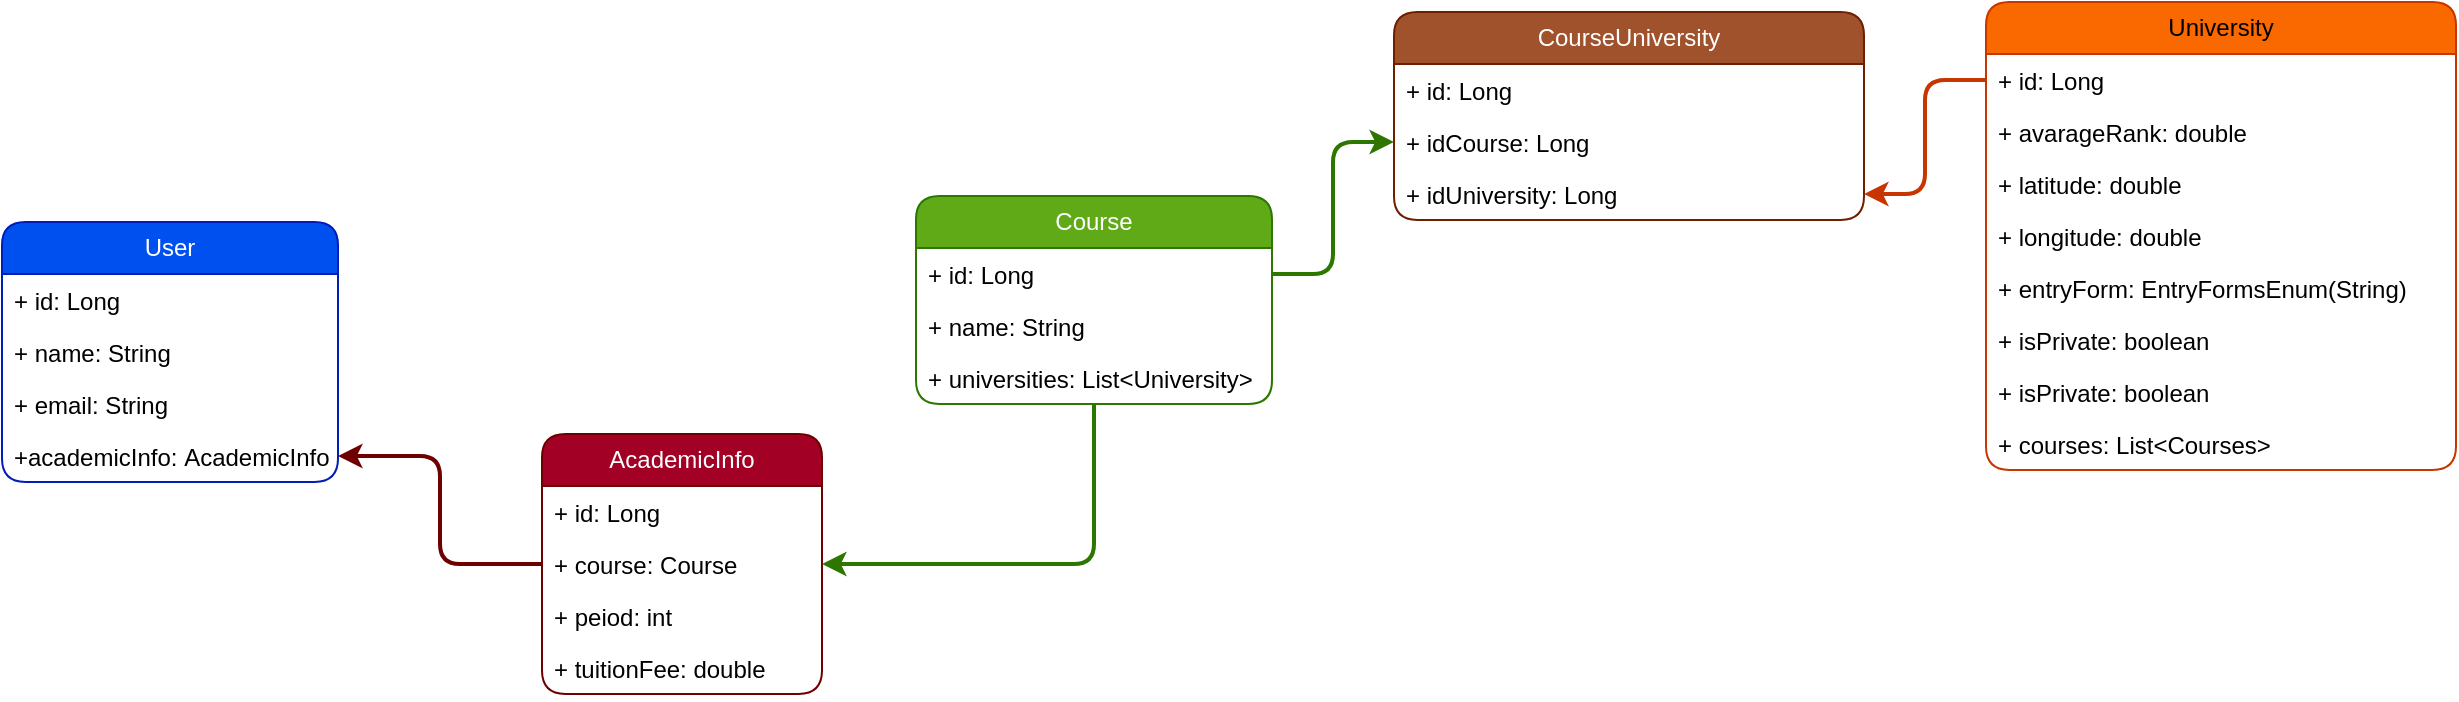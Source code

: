 <mxfile version="26.0.16">
  <diagram name="Página-1" id="Cqr7dzjxiVYe6bI_KbVx">
    <mxGraphModel dx="1657" dy="1020" grid="0" gridSize="10" guides="1" tooltips="1" connect="1" arrows="1" fold="1" page="0" pageScale="1" pageWidth="827" pageHeight="1169" math="0" shadow="0">
      <root>
        <mxCell id="0" />
        <mxCell id="1" parent="0" />
        <mxCell id="s6dgGAL5ziLIxhIKajz9-5" value="User" style="swimlane;fontStyle=0;childLayout=stackLayout;horizontal=1;startSize=26;fillColor=#0050ef;horizontalStack=0;resizeParent=1;resizeParentMax=0;resizeLast=0;collapsible=1;marginBottom=0;whiteSpace=wrap;html=1;rounded=1;fontColor=#ffffff;strokeColor=#001DBC;" parent="1" vertex="1">
          <mxGeometry x="-176" y="-258" width="168" height="130" as="geometry">
            <mxRectangle x="-26" y="-60" width="60" height="26" as="alternateBounds" />
          </mxGeometry>
        </mxCell>
        <mxCell id="s6dgGAL5ziLIxhIKajz9-6" value="+ id: Long" style="text;strokeColor=none;fillColor=none;align=left;verticalAlign=top;spacingLeft=4;spacingRight=4;overflow=hidden;rotatable=0;points=[[0,0.5],[1,0.5]];portConstraint=eastwest;whiteSpace=wrap;html=1;rounded=1;" parent="s6dgGAL5ziLIxhIKajz9-5" vertex="1">
          <mxGeometry y="26" width="168" height="26" as="geometry" />
        </mxCell>
        <mxCell id="s6dgGAL5ziLIxhIKajz9-7" value="+ name: String" style="text;strokeColor=none;fillColor=none;align=left;verticalAlign=top;spacingLeft=4;spacingRight=4;overflow=hidden;rotatable=0;points=[[0,0.5],[1,0.5]];portConstraint=eastwest;whiteSpace=wrap;html=1;rounded=1;" parent="s6dgGAL5ziLIxhIKajz9-5" vertex="1">
          <mxGeometry y="52" width="168" height="26" as="geometry" />
        </mxCell>
        <mxCell id="s6dgGAL5ziLIxhIKajz9-8" value="+ email: String" style="text;strokeColor=none;fillColor=none;align=left;verticalAlign=top;spacingLeft=4;spacingRight=4;overflow=hidden;rotatable=0;points=[[0,0.5],[1,0.5]];portConstraint=eastwest;whiteSpace=wrap;html=1;rounded=1;" parent="s6dgGAL5ziLIxhIKajz9-5" vertex="1">
          <mxGeometry y="78" width="168" height="26" as="geometry" />
        </mxCell>
        <mxCell id="fWeYtY6uwXe9H0jsyh2D-9" value="+academicInfo:&amp;nbsp;&lt;span style=&quot;text-align: center;&quot;&gt;AcademicInfo&lt;/span&gt;" style="text;strokeColor=none;fillColor=none;align=left;verticalAlign=top;spacingLeft=4;spacingRight=4;overflow=hidden;rotatable=0;points=[[0,0.5],[1,0.5]];portConstraint=eastwest;whiteSpace=wrap;html=1;rounded=1;" parent="s6dgGAL5ziLIxhIKajz9-5" vertex="1">
          <mxGeometry y="104" width="168" height="26" as="geometry" />
        </mxCell>
        <mxCell id="fWeYtY6uwXe9H0jsyh2D-16" style="edgeStyle=orthogonalEdgeStyle;rounded=1;orthogonalLoop=1;jettySize=auto;html=1;strokeColor=#6F0000;curved=0;fillColor=#a20025;strokeWidth=2;" parent="1" source="fWeYtY6uwXe9H0jsyh2D-5" target="fWeYtY6uwXe9H0jsyh2D-9" edge="1">
          <mxGeometry relative="1" as="geometry" />
        </mxCell>
        <mxCell id="fWeYtY6uwXe9H0jsyh2D-5" value="AcademicInfo" style="swimlane;fontStyle=0;childLayout=stackLayout;horizontal=1;startSize=26;fillColor=#a20025;horizontalStack=0;resizeParent=1;resizeParentMax=0;resizeLast=0;collapsible=1;marginBottom=0;whiteSpace=wrap;html=1;rounded=1;fontColor=#ffffff;strokeColor=#6F0000;" parent="1" vertex="1">
          <mxGeometry x="94" y="-152" width="140" height="130" as="geometry">
            <mxRectangle x="388" y="-18" width="108" height="26" as="alternateBounds" />
          </mxGeometry>
        </mxCell>
        <mxCell id="fWeYtY6uwXe9H0jsyh2D-6" value="+ id: Long" style="text;strokeColor=none;fillColor=none;align=left;verticalAlign=top;spacingLeft=4;spacingRight=4;overflow=hidden;rotatable=0;points=[[0,0.5],[1,0.5]];portConstraint=eastwest;whiteSpace=wrap;html=1;rounded=1;" parent="fWeYtY6uwXe9H0jsyh2D-5" vertex="1">
          <mxGeometry y="26" width="140" height="26" as="geometry" />
        </mxCell>
        <mxCell id="fWeYtY6uwXe9H0jsyh2D-8" value="+ course: Course" style="text;strokeColor=none;fillColor=none;align=left;verticalAlign=top;spacingLeft=4;spacingRight=4;overflow=hidden;rotatable=0;points=[[0,0.5],[1,0.5]];portConstraint=eastwest;whiteSpace=wrap;html=1;rounded=1;" parent="fWeYtY6uwXe9H0jsyh2D-5" vertex="1">
          <mxGeometry y="52" width="140" height="26" as="geometry" />
        </mxCell>
        <mxCell id="fWeYtY6uwXe9H0jsyh2D-7" value="+ peiod: int" style="text;strokeColor=none;fillColor=none;align=left;verticalAlign=top;spacingLeft=4;spacingRight=4;overflow=hidden;rotatable=0;points=[[0,0.5],[1,0.5]];portConstraint=eastwest;whiteSpace=wrap;html=1;rounded=1;" parent="fWeYtY6uwXe9H0jsyh2D-5" vertex="1">
          <mxGeometry y="78" width="140" height="26" as="geometry" />
        </mxCell>
        <mxCell id="fWeYtY6uwXe9H0jsyh2D-15" value="+ tuitionFee: double" style="text;strokeColor=none;fillColor=none;align=left;verticalAlign=top;spacingLeft=4;spacingRight=4;overflow=hidden;rotatable=0;points=[[0,0.5],[1,0.5]];portConstraint=eastwest;whiteSpace=wrap;html=1;rounded=1;" parent="fWeYtY6uwXe9H0jsyh2D-5" vertex="1">
          <mxGeometry y="104" width="140" height="26" as="geometry" />
        </mxCell>
        <mxCell id="fWeYtY6uwXe9H0jsyh2D-17" style="edgeStyle=orthogonalEdgeStyle;rounded=1;orthogonalLoop=1;jettySize=auto;html=1;entryX=1;entryY=0.5;entryDx=0;entryDy=0;fillColor=#60a917;strokeColor=#2D7600;strokeWidth=2;" parent="1" source="fWeYtY6uwXe9H0jsyh2D-10" target="fWeYtY6uwXe9H0jsyh2D-8" edge="1">
          <mxGeometry relative="1" as="geometry" />
        </mxCell>
        <mxCell id="fWeYtY6uwXe9H0jsyh2D-10" value="Course" style="swimlane;fontStyle=0;childLayout=stackLayout;horizontal=1;startSize=26;fillColor=#60a917;horizontalStack=0;resizeParent=1;resizeParentMax=0;resizeLast=0;collapsible=1;marginBottom=0;whiteSpace=wrap;html=1;rounded=1;fontColor=#ffffff;strokeColor=#2D7600;" parent="1" vertex="1">
          <mxGeometry x="281" y="-271" width="178" height="104" as="geometry">
            <mxRectangle x="468" y="-210" width="74" height="26" as="alternateBounds" />
          </mxGeometry>
        </mxCell>
        <mxCell id="fWeYtY6uwXe9H0jsyh2D-11" value="+ id: Long" style="text;strokeColor=none;fillColor=none;align=left;verticalAlign=top;spacingLeft=4;spacingRight=4;overflow=hidden;rotatable=0;points=[[0,0.5],[1,0.5]];portConstraint=eastwest;whiteSpace=wrap;html=1;rounded=1;" parent="fWeYtY6uwXe9H0jsyh2D-10" vertex="1">
          <mxGeometry y="26" width="178" height="26" as="geometry" />
        </mxCell>
        <mxCell id="fWeYtY6uwXe9H0jsyh2D-12" value="+ name: String" style="text;strokeColor=none;fillColor=none;align=left;verticalAlign=top;spacingLeft=4;spacingRight=4;overflow=hidden;rotatable=0;points=[[0,0.5],[1,0.5]];portConstraint=eastwest;whiteSpace=wrap;html=1;rounded=1;" parent="fWeYtY6uwXe9H0jsyh2D-10" vertex="1">
          <mxGeometry y="52" width="178" height="26" as="geometry" />
        </mxCell>
        <mxCell id="MLrKcKvaRyMejJo96vpL-12" value="+ universities: List&amp;lt;University&amp;gt;" style="text;strokeColor=none;fillColor=none;align=left;verticalAlign=top;spacingLeft=4;spacingRight=4;overflow=hidden;rotatable=0;points=[[0,0.5],[1,0.5]];portConstraint=eastwest;whiteSpace=wrap;html=1;rounded=1;" vertex="1" parent="fWeYtY6uwXe9H0jsyh2D-10">
          <mxGeometry y="78" width="178" height="26" as="geometry" />
        </mxCell>
        <mxCell id="fWeYtY6uwXe9H0jsyh2D-20" value="University" style="swimlane;fontStyle=0;childLayout=stackLayout;horizontal=1;startSize=26;fillColor=#fa6800;horizontalStack=0;resizeParent=1;resizeParentMax=0;resizeLast=0;collapsible=1;marginBottom=0;whiteSpace=wrap;html=1;rounded=1;strokeColor=#C73500;fontColor=#000000;" parent="1" vertex="1">
          <mxGeometry x="816" y="-368" width="235" height="234" as="geometry">
            <mxRectangle x="388" y="-18" width="108" height="26" as="alternateBounds" />
          </mxGeometry>
        </mxCell>
        <mxCell id="fWeYtY6uwXe9H0jsyh2D-21" value="+ id: Long" style="text;strokeColor=none;fillColor=none;align=left;verticalAlign=top;spacingLeft=4;spacingRight=4;overflow=hidden;rotatable=0;points=[[0,0.5],[1,0.5]];portConstraint=eastwest;whiteSpace=wrap;html=1;rounded=1;" parent="fWeYtY6uwXe9H0jsyh2D-20" vertex="1">
          <mxGeometry y="26" width="235" height="26" as="geometry" />
        </mxCell>
        <mxCell id="fWeYtY6uwXe9H0jsyh2D-25" value="+ avarageRank: double" style="text;strokeColor=none;fillColor=none;align=left;verticalAlign=top;spacingLeft=4;spacingRight=4;overflow=hidden;rotatable=0;points=[[0,0.5],[1,0.5]];portConstraint=eastwest;whiteSpace=wrap;html=1;rounded=1;" parent="fWeYtY6uwXe9H0jsyh2D-20" vertex="1">
          <mxGeometry y="52" width="235" height="26" as="geometry" />
        </mxCell>
        <mxCell id="fWeYtY6uwXe9H0jsyh2D-23" value="+ latitude: double" style="text;strokeColor=none;fillColor=none;align=left;verticalAlign=top;spacingLeft=4;spacingRight=4;overflow=hidden;rotatable=0;points=[[0,0.5],[1,0.5]];portConstraint=eastwest;whiteSpace=wrap;html=1;rounded=1;" parent="fWeYtY6uwXe9H0jsyh2D-20" vertex="1">
          <mxGeometry y="78" width="235" height="26" as="geometry" />
        </mxCell>
        <mxCell id="fWeYtY6uwXe9H0jsyh2D-26" value="+ longitude: double" style="text;strokeColor=none;fillColor=none;align=left;verticalAlign=top;spacingLeft=4;spacingRight=4;overflow=hidden;rotatable=0;points=[[0,0.5],[1,0.5]];portConstraint=eastwest;whiteSpace=wrap;html=1;rounded=1;" parent="fWeYtY6uwXe9H0jsyh2D-20" vertex="1">
          <mxGeometry y="104" width="235" height="26" as="geometry" />
        </mxCell>
        <mxCell id="MLrKcKvaRyMejJo96vpL-1" value="+ entryForm: EntryFormsEnum(String)" style="text;strokeColor=none;fillColor=none;align=left;verticalAlign=top;spacingLeft=4;spacingRight=4;overflow=hidden;rotatable=0;points=[[0,0.5],[1,0.5]];portConstraint=eastwest;whiteSpace=wrap;html=1;rounded=1;" vertex="1" parent="fWeYtY6uwXe9H0jsyh2D-20">
          <mxGeometry y="130" width="235" height="26" as="geometry" />
        </mxCell>
        <mxCell id="MLrKcKvaRyMejJo96vpL-25" value="+ isPrivate: boolean" style="text;strokeColor=none;fillColor=none;align=left;verticalAlign=top;spacingLeft=4;spacingRight=4;overflow=hidden;rotatable=0;points=[[0,0.5],[1,0.5]];portConstraint=eastwest;whiteSpace=wrap;html=1;rounded=1;" vertex="1" parent="fWeYtY6uwXe9H0jsyh2D-20">
          <mxGeometry y="156" width="235" height="26" as="geometry" />
        </mxCell>
        <mxCell id="MLrKcKvaRyMejJo96vpL-2" value="+ isPrivate: boolean" style="text;strokeColor=none;fillColor=none;align=left;verticalAlign=top;spacingLeft=4;spacingRight=4;overflow=hidden;rotatable=0;points=[[0,0.5],[1,0.5]];portConstraint=eastwest;whiteSpace=wrap;html=1;rounded=1;" vertex="1" parent="fWeYtY6uwXe9H0jsyh2D-20">
          <mxGeometry y="182" width="235" height="26" as="geometry" />
        </mxCell>
        <mxCell id="MLrKcKvaRyMejJo96vpL-11" value="+ courses: List&amp;lt;Courses&amp;gt;" style="text;strokeColor=none;fillColor=none;align=left;verticalAlign=top;spacingLeft=4;spacingRight=4;overflow=hidden;rotatable=0;points=[[0,0.5],[1,0.5]];portConstraint=eastwest;whiteSpace=wrap;html=1;rounded=1;" vertex="1" parent="fWeYtY6uwXe9H0jsyh2D-20">
          <mxGeometry y="208" width="235" height="26" as="geometry" />
        </mxCell>
        <mxCell id="MLrKcKvaRyMejJo96vpL-14" value="CourseUniversity" style="swimlane;fontStyle=0;childLayout=stackLayout;horizontal=1;startSize=26;fillColor=#a0522d;horizontalStack=0;resizeParent=1;resizeParentMax=0;resizeLast=0;collapsible=1;marginBottom=0;whiteSpace=wrap;html=1;rounded=1;strokeColor=#6D1F00;fontColor=#ffffff;" vertex="1" parent="1">
          <mxGeometry x="520" y="-363" width="235" height="104" as="geometry">
            <mxRectangle x="388" y="-18" width="108" height="26" as="alternateBounds" />
          </mxGeometry>
        </mxCell>
        <mxCell id="MLrKcKvaRyMejJo96vpL-15" value="+ id: Long" style="text;strokeColor=none;fillColor=none;align=left;verticalAlign=top;spacingLeft=4;spacingRight=4;overflow=hidden;rotatable=0;points=[[0,0.5],[1,0.5]];portConstraint=eastwest;whiteSpace=wrap;html=1;rounded=1;" vertex="1" parent="MLrKcKvaRyMejJo96vpL-14">
          <mxGeometry y="26" width="235" height="26" as="geometry" />
        </mxCell>
        <mxCell id="MLrKcKvaRyMejJo96vpL-16" value="+ idCourse: Long" style="text;strokeColor=none;fillColor=none;align=left;verticalAlign=top;spacingLeft=4;spacingRight=4;overflow=hidden;rotatable=0;points=[[0,0.5],[1,0.5]];portConstraint=eastwest;whiteSpace=wrap;html=1;rounded=1;" vertex="1" parent="MLrKcKvaRyMejJo96vpL-14">
          <mxGeometry y="52" width="235" height="26" as="geometry" />
        </mxCell>
        <mxCell id="MLrKcKvaRyMejJo96vpL-17" value="+ idUniversity: Long" style="text;strokeColor=none;fillColor=none;align=left;verticalAlign=top;spacingLeft=4;spacingRight=4;overflow=hidden;rotatable=0;points=[[0,0.5],[1,0.5]];portConstraint=eastwest;whiteSpace=wrap;html=1;rounded=1;" vertex="1" parent="MLrKcKvaRyMejJo96vpL-14">
          <mxGeometry y="78" width="235" height="26" as="geometry" />
        </mxCell>
        <mxCell id="MLrKcKvaRyMejJo96vpL-22" style="edgeStyle=orthogonalEdgeStyle;rounded=1;orthogonalLoop=1;jettySize=auto;html=1;entryX=0;entryY=0.5;entryDx=0;entryDy=0;curved=0;exitX=1;exitY=0.5;exitDx=0;exitDy=0;fillColor=#60a917;strokeColor=#2D7600;strokeWidth=2;" edge="1" parent="1" source="fWeYtY6uwXe9H0jsyh2D-11" target="MLrKcKvaRyMejJo96vpL-16">
          <mxGeometry relative="1" as="geometry" />
        </mxCell>
        <mxCell id="MLrKcKvaRyMejJo96vpL-23" style="edgeStyle=orthogonalEdgeStyle;rounded=1;orthogonalLoop=1;jettySize=auto;html=1;exitX=0;exitY=0.5;exitDx=0;exitDy=0;curved=0;fillColor=#fa6800;strokeColor=#C73500;strokeWidth=2;" edge="1" parent="1" source="fWeYtY6uwXe9H0jsyh2D-21" target="MLrKcKvaRyMejJo96vpL-17">
          <mxGeometry relative="1" as="geometry" />
        </mxCell>
      </root>
    </mxGraphModel>
  </diagram>
</mxfile>
